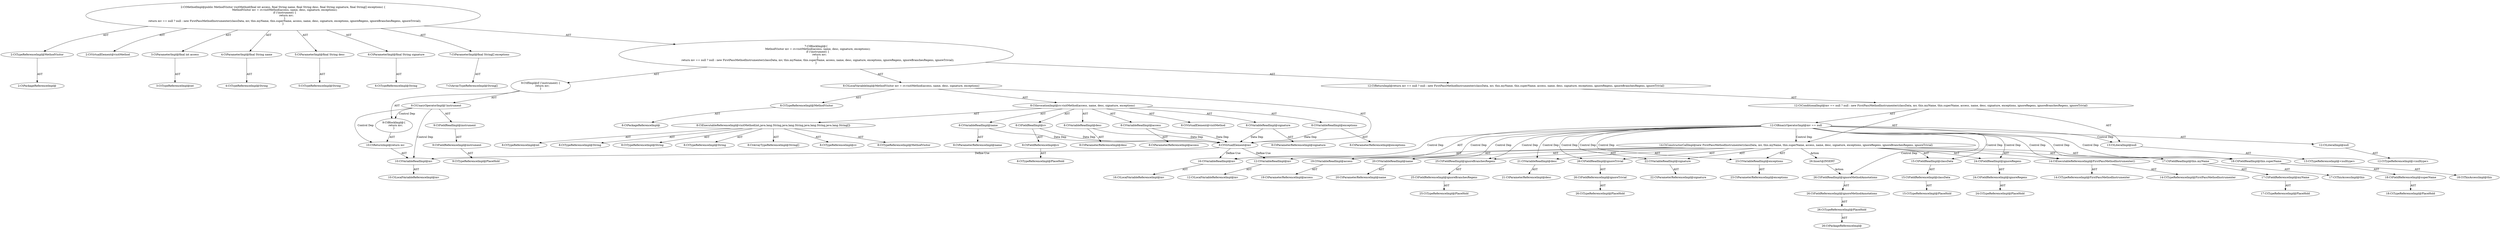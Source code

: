 digraph "visitMethod#?,int,String,String,String,String[]" {
0 [label="2:CtTypeReferenceImpl@MethodVisitor" shape=ellipse]
1 [label="2:CtPackageReferenceImpl@" shape=ellipse]
2 [label="2:CtVirtualElement@visitMethod" shape=ellipse]
3 [label="3:CtParameterImpl@final int access" shape=ellipse]
4 [label="3:CtTypeReferenceImpl@int" shape=ellipse]
5 [label="4:CtParameterImpl@final String name" shape=ellipse]
6 [label="4:CtTypeReferenceImpl@String" shape=ellipse]
7 [label="5:CtParameterImpl@final String desc" shape=ellipse]
8 [label="5:CtTypeReferenceImpl@String" shape=ellipse]
9 [label="6:CtParameterImpl@final String signature" shape=ellipse]
10 [label="6:CtTypeReferenceImpl@String" shape=ellipse]
11 [label="7:CtParameterImpl@final String[] exceptions" shape=ellipse]
12 [label="7:CtArrayTypeReferenceImpl@String[]" shape=ellipse]
13 [label="8:CtTypeReferenceImpl@MethodVisitor" shape=ellipse]
14 [label="8:CtPackageReferenceImpl@" shape=ellipse]
15 [label="8:CtExecutableReferenceImpl@visitMethod(int,java.lang.String,java.lang.String,java.lang.String,java.lang.String[])" shape=ellipse]
16 [label="8:CtTypeReferenceImpl@cv" shape=ellipse]
17 [label="8:CtTypeReferenceImpl@MethodVisitor" shape=ellipse]
18 [label="8:CtTypeReferenceImpl@int" shape=ellipse]
19 [label="8:CtTypeReferenceImpl@String" shape=ellipse]
20 [label="8:CtTypeReferenceImpl@String" shape=ellipse]
21 [label="8:CtTypeReferenceImpl@String" shape=ellipse]
22 [label="8:CtArrayTypeReferenceImpl@String[]" shape=ellipse]
23 [label="8:CtVirtualElement@visitMethod" shape=ellipse]
24 [label="8:CtFieldReferenceImpl@cv" shape=ellipse]
25 [label="8:CtTypeReferenceImpl@PlaceHold" shape=ellipse]
26 [label="8:CtFieldReadImpl@cv" shape=ellipse]
27 [label="8:CtVariableReadImpl@access" shape=ellipse]
28 [label="8:CtParameterReferenceImpl@access" shape=ellipse]
29 [label="8:CtVariableReadImpl@name" shape=ellipse]
30 [label="8:CtParameterReferenceImpl@name" shape=ellipse]
31 [label="8:CtVariableReadImpl@desc" shape=ellipse]
32 [label="8:CtParameterReferenceImpl@desc" shape=ellipse]
33 [label="8:CtVariableReadImpl@signature" shape=ellipse]
34 [label="8:CtParameterReferenceImpl@signature" shape=ellipse]
35 [label="8:CtVariableReadImpl@exceptions" shape=ellipse]
36 [label="8:CtParameterReferenceImpl@exceptions" shape=ellipse]
37 [label="8:CtInvocationImpl@cv.visitMethod(access, name, desc, signature, exceptions)" shape=ellipse]
38 [label="8:CtVirtualElement@mv" shape=ellipse]
39 [label="8:CtLocalVariableImpl@MethodVisitor mv = cv.visitMethod(access, name, desc, signature, exceptions)" shape=ellipse]
40 [label="9:CtFieldReferenceImpl@instrument" shape=ellipse]
41 [label="9:CtTypeReferenceImpl@PlaceHold" shape=ellipse]
42 [label="9:CtFieldReadImpl@instrument" shape=ellipse]
43 [label="9:CtUnaryOperatorImpl@!instrument" shape=ellipse]
44 [label="10:CtVariableReadImpl@mv" shape=ellipse]
45 [label="10:CtLocalVariableReferenceImpl@mv" shape=ellipse]
46 [label="10:CtReturnImpl@return mv" shape=ellipse]
47 [label="9:CtBlockImpl@\{
    return mv;
\}" shape=ellipse]
48 [label="9:CtIfImpl@if (!instrument) \{
    return mv;
\}" shape=ellipse]
49 [label="12:CtVariableReadImpl@mv" shape=ellipse]
50 [label="12:CtLocalVariableReferenceImpl@mv" shape=ellipse]
51 [label="12:CtLiteralImpl@null" shape=ellipse]
52 [label="12:CtTypeReferenceImpl@<nulltype>" shape=ellipse]
53 [label="12:CtBinaryOperatorImpl@mv == null" shape=ellipse]
54 [label="13:CtLiteralImpl@null" shape=ellipse]
55 [label="13:CtTypeReferenceImpl@<nulltype>" shape=ellipse]
56 [label="14:CtExecutableReferenceImpl@FirstPassMethodInstrumenter()" shape=ellipse]
57 [label="14:CtTypeReferenceImpl@FirstPassMethodInstrumenter" shape=ellipse]
58 [label="14:CtTypeReferenceImpl@FirstPassMethodInstrumenter" shape=ellipse]
59 [label="15:CtFieldReferenceImpl@classData" shape=ellipse]
60 [label="15:CtTypeReferenceImpl@PlaceHold" shape=ellipse]
61 [label="15:CtFieldReadImpl@classData" shape=ellipse]
62 [label="16:CtVariableReadImpl@mv" shape=ellipse]
63 [label="16:CtLocalVariableReferenceImpl@mv" shape=ellipse]
64 [label="17:CtFieldReferenceImpl@myName" shape=ellipse]
65 [label="17:CtTypeReferenceImpl@PlaceHold" shape=ellipse]
66 [label="17:CtFieldReadImpl@this.myName" shape=ellipse]
67 [label="17:CtThisAccessImpl@this" shape=ellipse]
68 [label="18:CtFieldReferenceImpl@superName" shape=ellipse]
69 [label="18:CtTypeReferenceImpl@PlaceHold" shape=ellipse]
70 [label="18:CtFieldReadImpl@this.superName" shape=ellipse]
71 [label="18:CtThisAccessImpl@this" shape=ellipse]
72 [label="19:CtVariableReadImpl@access" shape=ellipse]
73 [label="19:CtParameterReferenceImpl@access" shape=ellipse]
74 [label="20:CtVariableReadImpl@name" shape=ellipse]
75 [label="20:CtParameterReferenceImpl@name" shape=ellipse]
76 [label="21:CtVariableReadImpl@desc" shape=ellipse]
77 [label="21:CtParameterReferenceImpl@desc" shape=ellipse]
78 [label="22:CtVariableReadImpl@signature" shape=ellipse]
79 [label="22:CtParameterReferenceImpl@signature" shape=ellipse]
80 [label="23:CtVariableReadImpl@exceptions" shape=ellipse]
81 [label="23:CtParameterReferenceImpl@exceptions" shape=ellipse]
82 [label="24:CtFieldReferenceImpl@ignoreRegexs" shape=ellipse]
83 [label="24:CtTypeReferenceImpl@PlaceHold" shape=ellipse]
84 [label="24:CtFieldReadImpl@ignoreRegexs" shape=ellipse]
85 [label="25:CtFieldReferenceImpl@ignoreBranchesRegexs" shape=ellipse]
86 [label="25:CtTypeReferenceImpl@PlaceHold" shape=ellipse]
87 [label="25:CtFieldReadImpl@ignoreBranchesRegexs" shape=ellipse]
88 [label="26:CtFieldReferenceImpl@ignoreTrivial" shape=ellipse]
89 [label="26:CtTypeReferenceImpl@PlaceHold" shape=ellipse]
90 [label="26:CtFieldReadImpl@ignoreTrivial" shape=ellipse]
91 [label="14:CtConstructorCallImpl@new FirstPassMethodInstrumenter(classData, mv, this.myName, this.superName, access, name, desc, signature, exceptions, ignoreRegexs, ignoreBranchesRegexs, ignoreTrivial)" shape=ellipse]
92 [label="12:CtConditionalImpl@mv == null ? null : new FirstPassMethodInstrumenter(classData, mv, this.myName, this.superName, access, name, desc, signature, exceptions, ignoreRegexs, ignoreBranchesRegexs, ignoreTrivial)" shape=ellipse]
93 [label="12:CtReturnImpl@return mv == null ? null : new FirstPassMethodInstrumenter(classData, mv, this.myName, this.superName, access, name, desc, signature, exceptions, ignoreRegexs, ignoreBranchesRegexs, ignoreTrivial)" shape=ellipse]
94 [label="7:CtBlockImpl@\{
    MethodVisitor mv = cv.visitMethod(access, name, desc, signature, exceptions);
    if (!instrument) \{
        return mv;
    \}
    return mv == null ? null : new FirstPassMethodInstrumenter(classData, mv, this.myName, this.superName, access, name, desc, signature, exceptions, ignoreRegexs, ignoreBranchesRegexs, ignoreTrivial);
\}" shape=ellipse]
95 [label="2:CtMethodImpl@public MethodVisitor visitMethod(final int access, final String name, final String desc, final String signature, final String[] exceptions) \{
    MethodVisitor mv = cv.visitMethod(access, name, desc, signature, exceptions);
    if (!instrument) \{
        return mv;
    \}
    return mv == null ? null : new FirstPassMethodInstrumenter(classData, mv, this.myName, this.superName, access, name, desc, signature, exceptions, ignoreRegexs, ignoreBranchesRegexs, ignoreTrivial);
\}" shape=ellipse]
96 [label="26:Insert@INSERT" shape=ellipse]
97 [label="26:CtPackageReferenceImpl@" shape=ellipse]
98 [label="26:CtTypeReferenceImpl@PlaceHold" shape=ellipse]
99 [label="26:CtFieldReferenceImpl@ignoreMethodAnnotations" shape=ellipse]
100 [label="26:CtFieldReadImpl@ignoreMethodAnnotations" shape=ellipse]
0 -> 1 [label="AST"];
3 -> 4 [label="AST"];
5 -> 6 [label="AST"];
7 -> 8 [label="AST"];
9 -> 10 [label="AST"];
11 -> 12 [label="AST"];
13 -> 14 [label="AST"];
15 -> 16 [label="AST"];
15 -> 17 [label="AST"];
15 -> 18 [label="AST"];
15 -> 19 [label="AST"];
15 -> 20 [label="AST"];
15 -> 21 [label="AST"];
15 -> 22 [label="AST"];
24 -> 25 [label="AST"];
26 -> 24 [label="AST"];
26 -> 38 [label="Data Dep"];
27 -> 28 [label="AST"];
27 -> 38 [label="Data Dep"];
29 -> 30 [label="AST"];
29 -> 38 [label="Data Dep"];
31 -> 32 [label="AST"];
31 -> 38 [label="Data Dep"];
33 -> 34 [label="AST"];
33 -> 38 [label="Data Dep"];
35 -> 36 [label="AST"];
35 -> 38 [label="Data Dep"];
37 -> 23 [label="AST"];
37 -> 26 [label="AST"];
37 -> 15 [label="AST"];
37 -> 27 [label="AST"];
37 -> 29 [label="AST"];
37 -> 31 [label="AST"];
37 -> 33 [label="AST"];
37 -> 35 [label="AST"];
38 -> 44 [label="Define-Use"];
38 -> 49 [label="Define-Use"];
38 -> 62 [label="Define-Use"];
39 -> 38 [label="AST"];
39 -> 13 [label="AST"];
39 -> 37 [label="AST"];
40 -> 41 [label="AST"];
42 -> 40 [label="AST"];
43 -> 42 [label="AST"];
43 -> 47 [label="Control Dep"];
43 -> 46 [label="Control Dep"];
43 -> 44 [label="Control Dep"];
44 -> 45 [label="AST"];
46 -> 44 [label="AST"];
47 -> 46 [label="AST"];
48 -> 43 [label="AST"];
48 -> 47 [label="AST"];
49 -> 50 [label="AST"];
51 -> 52 [label="AST"];
53 -> 49 [label="AST"];
53 -> 51 [label="AST"];
53 -> 54 [label="Control Dep"];
53 -> 91 [label="Control Dep"];
53 -> 56 [label="Control Dep"];
53 -> 61 [label="Control Dep"];
53 -> 62 [label="Control Dep"];
53 -> 66 [label="Control Dep"];
53 -> 70 [label="Control Dep"];
53 -> 72 [label="Control Dep"];
53 -> 74 [label="Control Dep"];
53 -> 76 [label="Control Dep"];
53 -> 78 [label="Control Dep"];
53 -> 80 [label="Control Dep"];
53 -> 84 [label="Control Dep"];
53 -> 87 [label="Control Dep"];
53 -> 90 [label="Control Dep"];
53 -> 100 [label="Control Dep"];
54 -> 55 [label="AST"];
56 -> 57 [label="AST"];
56 -> 58 [label="AST"];
59 -> 60 [label="AST"];
61 -> 59 [label="AST"];
62 -> 63 [label="AST"];
64 -> 65 [label="AST"];
66 -> 67 [label="AST"];
66 -> 64 [label="AST"];
68 -> 69 [label="AST"];
70 -> 71 [label="AST"];
70 -> 68 [label="AST"];
72 -> 73 [label="AST"];
74 -> 75 [label="AST"];
76 -> 77 [label="AST"];
78 -> 79 [label="AST"];
80 -> 81 [label="AST"];
82 -> 83 [label="AST"];
84 -> 82 [label="AST"];
85 -> 86 [label="AST"];
87 -> 85 [label="AST"];
88 -> 89 [label="AST"];
90 -> 88 [label="AST"];
91 -> 56 [label="AST"];
91 -> 61 [label="AST"];
91 -> 62 [label="AST"];
91 -> 66 [label="AST"];
91 -> 70 [label="AST"];
91 -> 72 [label="AST"];
91 -> 74 [label="AST"];
91 -> 76 [label="AST"];
91 -> 78 [label="AST"];
91 -> 80 [label="AST"];
91 -> 84 [label="AST"];
91 -> 87 [label="AST"];
91 -> 90 [label="AST"];
91 -> 96 [label="Action"];
92 -> 53 [label="AST"];
92 -> 54 [label="AST"];
92 -> 91 [label="AST"];
93 -> 92 [label="AST"];
94 -> 39 [label="AST"];
94 -> 48 [label="AST"];
94 -> 93 [label="AST"];
95 -> 2 [label="AST"];
95 -> 0 [label="AST"];
95 -> 3 [label="AST"];
95 -> 5 [label="AST"];
95 -> 7 [label="AST"];
95 -> 9 [label="AST"];
95 -> 11 [label="AST"];
95 -> 94 [label="AST"];
96 -> 100 [label="Action"];
98 -> 97 [label="AST"];
99 -> 98 [label="AST"];
100 -> 99 [label="AST"];
}